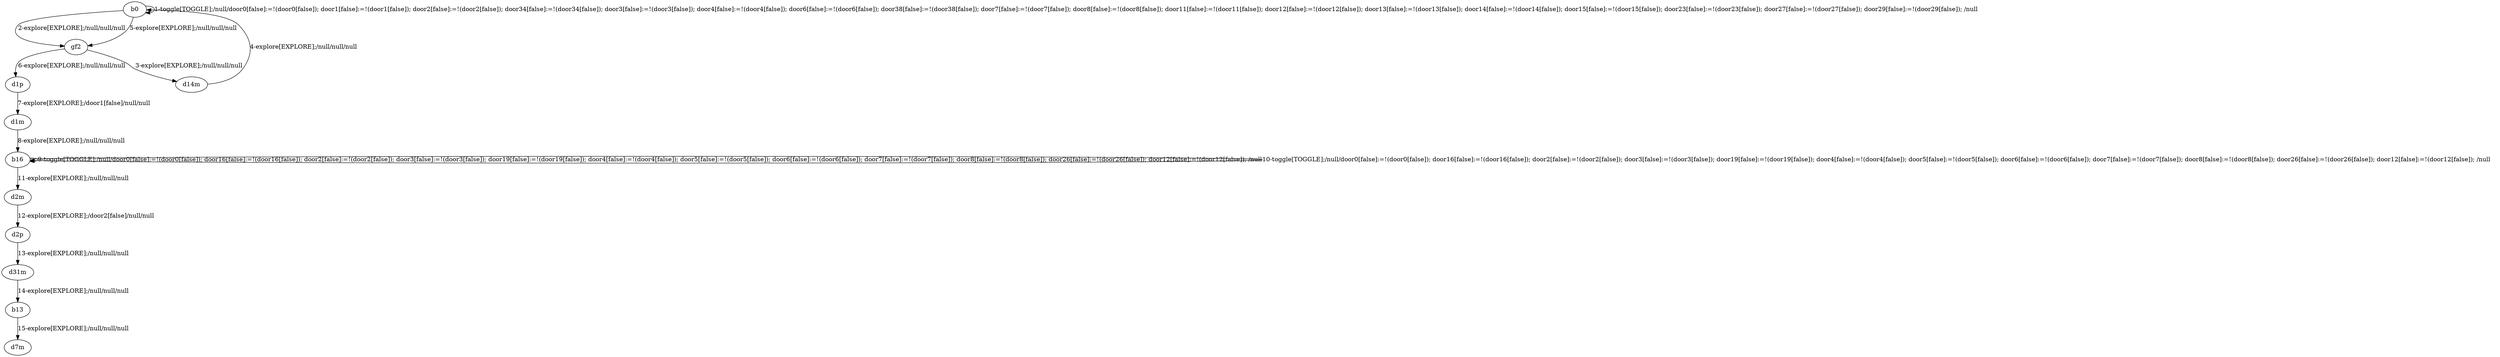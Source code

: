 # Total number of goals covered by this test: 1
# b13 --> d7m

digraph g {
"b0" -> "b0" [label = "1-toggle[TOGGLE];/null/door0[false]:=!(door0[false]); door1[false]:=!(door1[false]); door2[false]:=!(door2[false]); door34[false]:=!(door34[false]); door3[false]:=!(door3[false]); door4[false]:=!(door4[false]); door6[false]:=!(door6[false]); door38[false]:=!(door38[false]); door7[false]:=!(door7[false]); door8[false]:=!(door8[false]); door11[false]:=!(door11[false]); door12[false]:=!(door12[false]); door13[false]:=!(door13[false]); door14[false]:=!(door14[false]); door15[false]:=!(door15[false]); door23[false]:=!(door23[false]); door27[false]:=!(door27[false]); door29[false]:=!(door29[false]); /null"];
"b0" -> "gf2" [label = "2-explore[EXPLORE];/null/null/null"];
"gf2" -> "d14m" [label = "3-explore[EXPLORE];/null/null/null"];
"d14m" -> "b0" [label = "4-explore[EXPLORE];/null/null/null"];
"b0" -> "gf2" [label = "5-explore[EXPLORE];/null/null/null"];
"gf2" -> "d1p" [label = "6-explore[EXPLORE];/null/null/null"];
"d1p" -> "d1m" [label = "7-explore[EXPLORE];/door1[false]/null/null"];
"d1m" -> "b16" [label = "8-explore[EXPLORE];/null/null/null"];
"b16" -> "b16" [label = "9-toggle[TOGGLE];/null/door0[false]:=!(door0[false]); door16[false]:=!(door16[false]); door2[false]:=!(door2[false]); door3[false]:=!(door3[false]); door19[false]:=!(door19[false]); door4[false]:=!(door4[false]); door5[false]:=!(door5[false]); door6[false]:=!(door6[false]); door7[false]:=!(door7[false]); door8[false]:=!(door8[false]); door26[false]:=!(door26[false]); door12[false]:=!(door12[false]); /null"];
"b16" -> "b16" [label = "10-toggle[TOGGLE];/null/door0[false]:=!(door0[false]); door16[false]:=!(door16[false]); door2[false]:=!(door2[false]); door3[false]:=!(door3[false]); door19[false]:=!(door19[false]); door4[false]:=!(door4[false]); door5[false]:=!(door5[false]); door6[false]:=!(door6[false]); door7[false]:=!(door7[false]); door8[false]:=!(door8[false]); door26[false]:=!(door26[false]); door12[false]:=!(door12[false]); /null"];
"b16" -> "d2m" [label = "11-explore[EXPLORE];/null/null/null"];
"d2m" -> "d2p" [label = "12-explore[EXPLORE];/door2[false]/null/null"];
"d2p" -> "d31m" [label = "13-explore[EXPLORE];/null/null/null"];
"d31m" -> "b13" [label = "14-explore[EXPLORE];/null/null/null"];
"b13" -> "d7m" [label = "15-explore[EXPLORE];/null/null/null"];
}